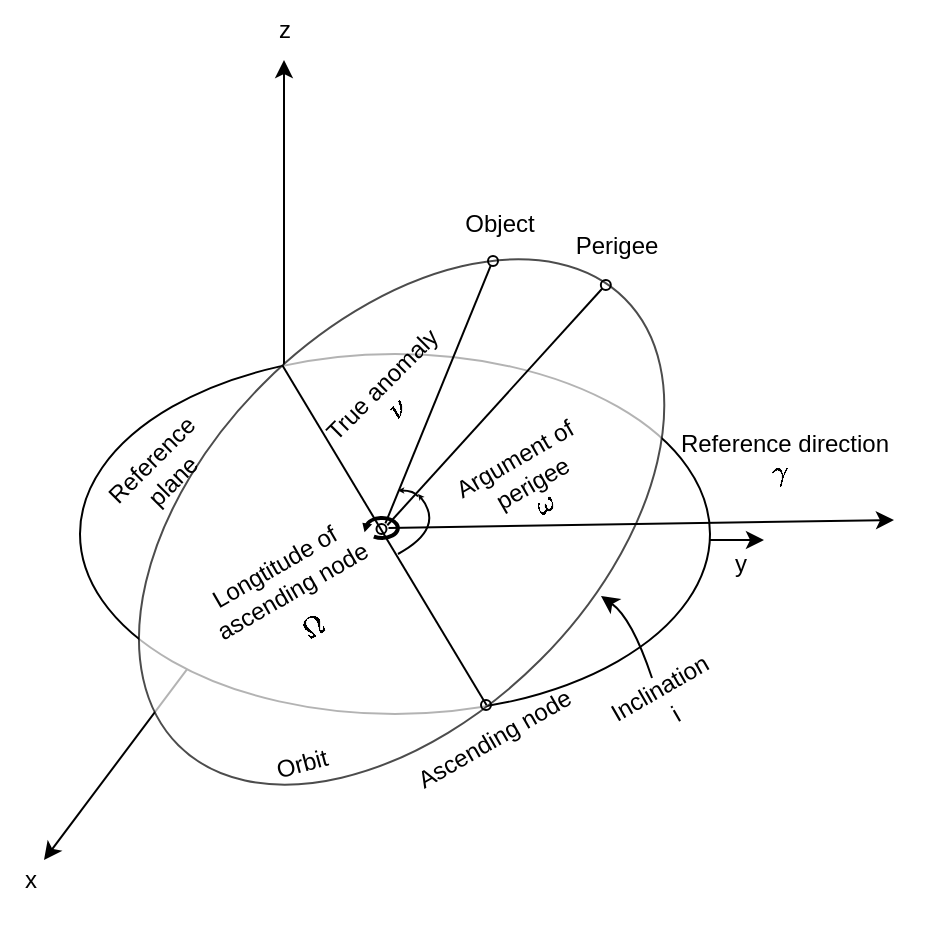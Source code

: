 <mxfile version="28.2.5">
  <diagram name="Page-1" id="iw9UC3G2jVNn8Zyy9ujo">
    <mxGraphModel dx="696" dy="341" grid="1" gridSize="10" guides="1" tooltips="1" connect="1" arrows="1" fold="1" page="1" pageScale="1" pageWidth="850" pageHeight="1100" math="1" shadow="0">
      <root>
        <mxCell id="0" />
        <mxCell id="1" parent="0" />
        <mxCell id="NmcBOgHOK_ojdgiYlxW2-8" value="" style="group;fontColor=light-dark(#000000,#FFB366);fillColor=none;" vertex="1" connectable="0" parent="1">
          <mxGeometry x="249" y="360" width="441" height="433.51" as="geometry" />
        </mxCell>
        <mxCell id="NmcBOgHOK_ojdgiYlxW2-3" value="" style="endArrow=classic;html=1;rounded=0;" edge="1" parent="NmcBOgHOK_ojdgiYlxW2-8">
          <mxGeometry width="50" height="50" relative="1" as="geometry">
            <mxPoint x="116" y="240" as="sourcePoint" />
            <mxPoint x="-4" y="400" as="targetPoint" />
          </mxGeometry>
        </mxCell>
        <mxCell id="NmcBOgHOK_ojdgiYlxW2-4" value="" style="endArrow=classic;html=1;rounded=0;" edge="1" parent="NmcBOgHOK_ojdgiYlxW2-8">
          <mxGeometry width="50" height="50" relative="1" as="geometry">
            <mxPoint x="116" y="240" as="sourcePoint" />
            <mxPoint x="356" y="240" as="targetPoint" />
          </mxGeometry>
        </mxCell>
        <mxCell id="NmcBOgHOK_ojdgiYlxW2-5" value="" style="endArrow=classic;html=1;rounded=0;" edge="1" parent="NmcBOgHOK_ojdgiYlxW2-8">
          <mxGeometry width="50" height="50" relative="1" as="geometry">
            <mxPoint x="116" y="240" as="sourcePoint" />
            <mxPoint x="116" as="targetPoint" />
          </mxGeometry>
        </mxCell>
        <mxCell id="NmcBOgHOK_ojdgiYlxW2-6" value="" style="ellipse;whiteSpace=wrap;html=1;fillColor=light-dark(#FFFFFF,#4D4D4D);fillStyle=auto;gradientColor=none;gradientDirection=west;" vertex="1" parent="NmcBOgHOK_ojdgiYlxW2-8">
          <mxGeometry x="14" y="147" width="315" height="180" as="geometry" />
        </mxCell>
        <mxCell id="NmcBOgHOK_ojdgiYlxW2-9" value="" style="ellipse;whiteSpace=wrap;html=1;rotation=45;fillColor=light-dark(#FFFFFF,#FFFFFF);fillStyle=auto;gradientColor=none;opacity=70;" vertex="1" parent="NmcBOgHOK_ojdgiYlxW2-8">
          <mxGeometry x="77" y="73.14" width="195.61" height="315.72" as="geometry" />
        </mxCell>
        <mxCell id="NmcBOgHOK_ojdgiYlxW2-17" value="" style="endArrow=none;html=1;rounded=0;entryX=0.001;entryY=0.458;entryDx=0;entryDy=0;entryPerimeter=0;exitX=0.985;exitY=0.61;exitDx=0;exitDy=0;exitPerimeter=0;elbow=vertical;" edge="1" parent="NmcBOgHOK_ojdgiYlxW2-8" source="NmcBOgHOK_ojdgiYlxW2-9" target="NmcBOgHOK_ojdgiYlxW2-9">
          <mxGeometry width="50" height="50" relative="1" as="geometry">
            <mxPoint x="129" y="247" as="sourcePoint" />
            <mxPoint x="179" y="197" as="targetPoint" />
          </mxGeometry>
        </mxCell>
        <mxCell id="NmcBOgHOK_ojdgiYlxW2-19" value="Object" style="text;html=1;align=center;verticalAlign=middle;whiteSpace=wrap;rounded=0;" vertex="1" parent="NmcBOgHOK_ojdgiYlxW2-8">
          <mxGeometry x="194.41" y="67" width="60" height="30" as="geometry" />
        </mxCell>
        <mxCell id="NmcBOgHOK_ojdgiYlxW2-29" value="" style="verticalLabelPosition=bottom;html=1;verticalAlign=top;strokeWidth=2;shape=mxgraph.lean_mapping.physical_pull;pointerEvents=1;rotation=-180;strokeColor=light-dark(#000000,#66FF66);" vertex="1" parent="NmcBOgHOK_ojdgiYlxW2-8">
          <mxGeometry x="156.5" y="229" width="16.5" height="10" as="geometry" />
        </mxCell>
        <mxCell id="NmcBOgHOK_ojdgiYlxW2-30" value="&lt;div&gt;Reference plane&lt;/div&gt;" style="text;html=1;align=center;verticalAlign=middle;whiteSpace=wrap;rounded=0;rotation=-45;" vertex="1" parent="NmcBOgHOK_ojdgiYlxW2-8">
          <mxGeometry x="10" y="190" width="90" height="30" as="geometry" />
        </mxCell>
        <mxCell id="NmcBOgHOK_ojdgiYlxW2-31" value="" style="curved=1;endArrow=classic;html=1;rounded=0;fontColor=light-dark(#000000,#FFB366);strokeColor=light-dark(#000000,#FFB366);" edge="1" parent="NmcBOgHOK_ojdgiYlxW2-8">
          <mxGeometry width="50" height="50" relative="1" as="geometry">
            <mxPoint x="300" y="309" as="sourcePoint" />
            <mxPoint x="274.495" y="267.971" as="targetPoint" />
            <Array as="points">
              <mxPoint x="300" y="309" />
              <mxPoint x="290" y="279" />
            </Array>
          </mxGeometry>
        </mxCell>
        <mxCell id="NmcBOgHOK_ojdgiYlxW2-32" value="Inclination" style="text;html=1;align=center;verticalAlign=middle;whiteSpace=wrap;rounded=0;rotation=-30;fontColor=light-dark(#000000,#FFB366);" vertex="1" parent="NmcBOgHOK_ojdgiYlxW2-8">
          <mxGeometry x="274.41" y="299" width="60" height="30" as="geometry" />
        </mxCell>
        <mxCell id="NmcBOgHOK_ojdgiYlxW2-33" value="i" style="text;html=1;align=center;verticalAlign=middle;whiteSpace=wrap;rounded=0;rotation=-30;fontColor=light-dark(#000000,#FFCC99);" vertex="1" parent="NmcBOgHOK_ojdgiYlxW2-8">
          <mxGeometry x="282.22" y="312" width="60" height="30" as="geometry" />
        </mxCell>
        <mxCell id="NmcBOgHOK_ojdgiYlxW2-39" value="" style="curved=1;endArrow=classic;html=1;rounded=0;fontSize=8;endSize=0;startSize=2;strokeColor=light-dark(#000000,#FF6666);" edge="1" parent="NmcBOgHOK_ojdgiYlxW2-8">
          <mxGeometry width="50" height="50" relative="1" as="geometry">
            <mxPoint x="183" y="218.25" as="sourcePoint" />
            <mxPoint x="173" y="215.25" as="targetPoint" />
            <Array as="points">
              <mxPoint x="181" y="215.25" />
            </Array>
          </mxGeometry>
        </mxCell>
        <mxCell id="NmcBOgHOK_ojdgiYlxW2-40" value="Orbit" style="text;html=1;align=center;verticalAlign=middle;whiteSpace=wrap;rounded=0;rotation=-15;" vertex="1" parent="NmcBOgHOK_ojdgiYlxW2-8">
          <mxGeometry x="110" y="340" width="30" height="23" as="geometry" />
        </mxCell>
        <mxCell id="NmcBOgHOK_ojdgiYlxW2-45" value="&lt;div&gt;Argument of&amp;nbsp;&lt;/div&gt;&lt;div&gt;perigee&lt;/div&gt;" style="text;html=1;align=center;verticalAlign=middle;resizable=0;points=[];autosize=1;strokeColor=none;fillColor=none;rotation=-30;fontColor=light-dark(#000000,#6666FF);" vertex="1" parent="NmcBOgHOK_ojdgiYlxW2-8">
          <mxGeometry x="191.22" y="185" width="90" height="40" as="geometry" />
        </mxCell>
        <mxCell id="NmcBOgHOK_ojdgiYlxW2-46" value="True anomaly" style="text;html=1;align=center;verticalAlign=middle;resizable=0;points=[];autosize=1;strokeColor=none;fillColor=none;rotation=-45;fontColor=light-dark(#000000,#FF6666);" vertex="1" parent="NmcBOgHOK_ojdgiYlxW2-8">
          <mxGeometry x="114.5" y="148" width="100" height="30" as="geometry" />
        </mxCell>
        <mxCell id="NmcBOgHOK_ojdgiYlxW2-47" value="&lt;div&gt;Longtitude of&amp;nbsp;&lt;/div&gt;&lt;div&gt;ascending node&lt;/div&gt;" style="text;html=1;align=center;verticalAlign=middle;resizable=0;points=[];autosize=1;strokeColor=none;fillColor=none;rotation=-30;fontColor=light-dark(#000000,#66FF66);" vertex="1" parent="NmcBOgHOK_ojdgiYlxW2-8">
          <mxGeometry x="61" y="239" width="110" height="40" as="geometry" />
        </mxCell>
        <mxCell id="NmcBOgHOK_ojdgiYlxW2-49" value="&lt;div&gt;Ascending node&lt;/div&gt;" style="text;html=1;align=center;verticalAlign=middle;resizable=0;points=[];autosize=1;strokeColor=none;fillColor=none;rotation=-30;" vertex="1" parent="NmcBOgHOK_ojdgiYlxW2-8">
          <mxGeometry x="165.5" y="325" width="110" height="30" as="geometry" />
        </mxCell>
        <mxCell id="NmcBOgHOK_ojdgiYlxW2-50" value="$$\nu$$" style="text;html=1;align=center;verticalAlign=middle;resizable=0;points=[];autosize=1;strokeColor=none;fillColor=none;rotation=-45;fontColor=light-dark(#000000,#FF6666);" vertex="1" parent="NmcBOgHOK_ojdgiYlxW2-8">
          <mxGeometry x="136.5" y="160" width="70" height="30" as="geometry" />
        </mxCell>
        <mxCell id="NmcBOgHOK_ojdgiYlxW2-53" value="$$\omega$$" style="text;html=1;align=center;verticalAlign=middle;resizable=0;points=[];autosize=1;strokeColor=none;fillColor=none;rotation=-30;fontColor=light-dark(#000000,#6666FF);" vertex="1" parent="NmcBOgHOK_ojdgiYlxW2-8">
          <mxGeometry x="201.41" y="207" width="90" height="30" as="geometry" />
        </mxCell>
        <mxCell id="NmcBOgHOK_ojdgiYlxW2-54" value="$$\Omega$$" style="text;html=1;align=center;verticalAlign=middle;resizable=0;points=[];autosize=1;strokeColor=none;fillColor=none;rotation=-30;fontColor=light-dark(#000000,#66FF66);" vertex="1" parent="NmcBOgHOK_ojdgiYlxW2-8">
          <mxGeometry x="86" y="269" width="90" height="30" as="geometry" />
        </mxCell>
        <mxCell id="NmcBOgHOK_ojdgiYlxW2-60" value="y" style="text;html=1;align=center;verticalAlign=middle;resizable=0;points=[];autosize=1;strokeColor=none;fillColor=none;" vertex="1" parent="NmcBOgHOK_ojdgiYlxW2-8">
          <mxGeometry x="329" y="237" width="30" height="30" as="geometry" />
        </mxCell>
        <mxCell id="NmcBOgHOK_ojdgiYlxW2-64" value="Reference direction" style="text;html=1;align=center;verticalAlign=middle;resizable=0;points=[];autosize=1;strokeColor=none;fillColor=none;fontColor=light-dark(#000000,#66FFFF);" vertex="1" parent="NmcBOgHOK_ojdgiYlxW2-8">
          <mxGeometry x="301" y="177" width="130" height="30" as="geometry" />
        </mxCell>
        <mxCell id="NmcBOgHOK_ojdgiYlxW2-65" value="&lt;div&gt;$$\gamma$$&lt;/div&gt;" style="text;html=1;align=center;verticalAlign=middle;resizable=0;points=[];autosize=1;strokeColor=none;fillColor=none;fontColor=light-dark(#000000,#66FFFF);" vertex="1" parent="NmcBOgHOK_ojdgiYlxW2-8">
          <mxGeometry x="318" y="191" width="90" height="30" as="geometry" />
        </mxCell>
        <mxCell id="NmcBOgHOK_ojdgiYlxW2-69" value="" style="ellipse;whiteSpace=wrap;html=1;aspect=fixed;strokeColor=none;fillColor=none;" vertex="1" parent="NmcBOgHOK_ojdgiYlxW2-8">
          <mxGeometry x="218" y="98" width="5" height="5" as="geometry" />
        </mxCell>
        <mxCell id="NmcBOgHOK_ojdgiYlxW2-70" value="" style="ellipse;whiteSpace=wrap;html=1;aspect=fixed;strokeColor=default;fillColor=none;" vertex="1" parent="NmcBOgHOK_ojdgiYlxW2-8">
          <mxGeometry x="214.5" y="320" width="5" height="5" as="geometry" />
        </mxCell>
        <mxCell id="NmcBOgHOK_ojdgiYlxW2-73" value="" style="ellipse;whiteSpace=wrap;html=1;aspect=fixed;strokeColor=default;fillColor=none;" vertex="1" parent="NmcBOgHOK_ojdgiYlxW2-8">
          <mxGeometry x="162.25" y="232" width="5" height="5" as="geometry" />
        </mxCell>
        <mxCell id="NmcBOgHOK_ojdgiYlxW2-74" value="" style="ellipse;whiteSpace=wrap;html=1;aspect=fixed;strokeColor=default;fillColor=none;" vertex="1" parent="NmcBOgHOK_ojdgiYlxW2-8">
          <mxGeometry x="274.41" y="110" width="5" height="5" as="geometry" />
        </mxCell>
        <mxCell id="NmcBOgHOK_ojdgiYlxW2-75" value="" style="ellipse;whiteSpace=wrap;html=1;aspect=fixed;strokeColor=default;fillColor=none;" vertex="1" parent="NmcBOgHOK_ojdgiYlxW2-8">
          <mxGeometry x="218" y="98" width="5" height="5" as="geometry" />
        </mxCell>
        <mxCell id="NmcBOgHOK_ojdgiYlxW2-28" value="" style="endArrow=none;html=1;rounded=0;entryX=0.283;entryY=0.946;entryDx=0;entryDy=0;strokeColor=light-dark(#000000,#FF6666);entryPerimeter=0;" edge="1" parent="1" target="NmcBOgHOK_ojdgiYlxW2-69">
          <mxGeometry width="50" height="50" relative="1" as="geometry">
            <mxPoint x="415.696" y="591.686" as="sourcePoint" />
            <mxPoint x="467.22" y="464" as="targetPoint" />
          </mxGeometry>
        </mxCell>
        <mxCell id="NmcBOgHOK_ojdgiYlxW2-35" value="" style="endArrow=none;html=1;rounded=0;exitX=0.884;exitY=0.228;exitDx=0;exitDy=0;exitPerimeter=0;entryX=0;entryY=1;entryDx=0;entryDy=0;" edge="1" parent="1">
          <mxGeometry width="50" height="50" relative="1" as="geometry">
            <mxPoint x="416.67" y="592.64" as="sourcePoint" />
            <mxPoint x="524.142" y="474.268" as="targetPoint" />
          </mxGeometry>
        </mxCell>
        <mxCell id="NmcBOgHOK_ojdgiYlxW2-38" value="" style="curved=1;endArrow=classic;html=1;rounded=0;fontSize=8;endSize=0;startSize=4;fontColor=light-dark(#000000,#6666FF);strokeColor=light-dark(#000000,#6666FF);" edge="1" parent="1">
          <mxGeometry width="50" height="50" relative="1" as="geometry">
            <mxPoint x="422" y="607" as="sourcePoint" />
            <mxPoint x="432" y="577" as="targetPoint" />
            <Array as="points">
              <mxPoint x="446" y="594" />
            </Array>
          </mxGeometry>
        </mxCell>
        <mxCell id="NmcBOgHOK_ojdgiYlxW2-44" value="&lt;div&gt;Perigee&lt;/div&gt;" style="text;html=1;align=center;verticalAlign=middle;resizable=0;points=[];autosize=1;strokeColor=none;fillColor=none;" vertex="1" parent="1">
          <mxGeometry x="501" y="438" width="60" height="30" as="geometry" />
        </mxCell>
        <mxCell id="NmcBOgHOK_ojdgiYlxW2-61" value="x" style="text;html=1;align=center;verticalAlign=middle;resizable=0;points=[];autosize=1;strokeColor=none;fillColor=none;" vertex="1" parent="1">
          <mxGeometry x="223" y="755" width="30" height="30" as="geometry" />
        </mxCell>
        <mxCell id="NmcBOgHOK_ojdgiYlxW2-62" value="z" style="text;html=1;align=center;verticalAlign=middle;resizable=0;points=[];autosize=1;strokeColor=none;fillColor=none;" vertex="1" parent="1">
          <mxGeometry x="350" y="330" width="30" height="30" as="geometry" />
        </mxCell>
        <mxCell id="NmcBOgHOK_ojdgiYlxW2-63" value="" style="endArrow=classic;html=1;rounded=0;exitX=1;exitY=0.5;exitDx=0;exitDy=0;strokeColor=light-dark(#000000,#33FFFF);" edge="1" parent="1">
          <mxGeometry width="50" height="50" relative="1" as="geometry">
            <mxPoint x="417.25" y="594" as="sourcePoint" />
            <mxPoint x="670" y="590" as="targetPoint" />
          </mxGeometry>
        </mxCell>
      </root>
    </mxGraphModel>
  </diagram>
</mxfile>
